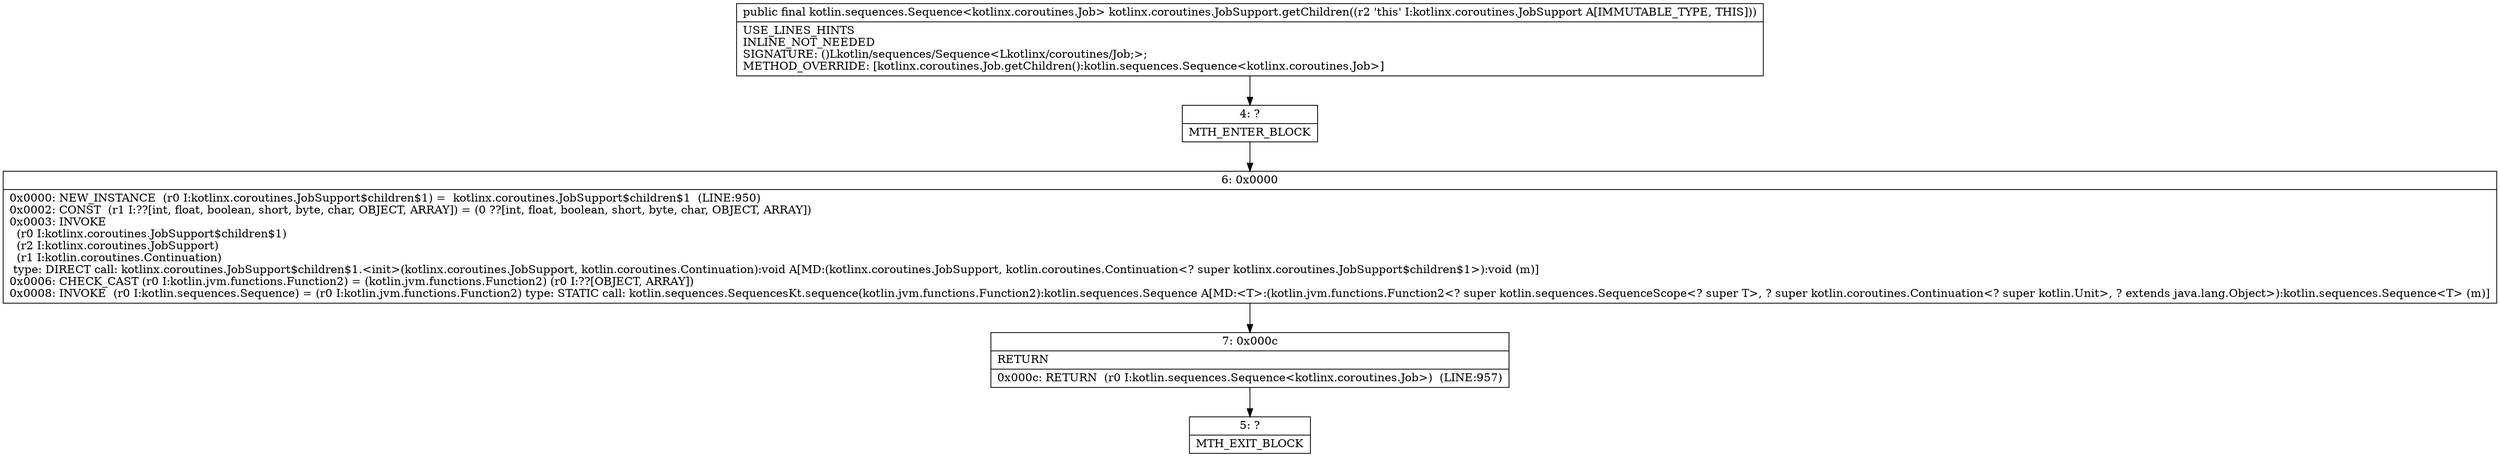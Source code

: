 digraph "CFG forkotlinx.coroutines.JobSupport.getChildren()Lkotlin\/sequences\/Sequence;" {
Node_4 [shape=record,label="{4\:\ ?|MTH_ENTER_BLOCK\l}"];
Node_6 [shape=record,label="{6\:\ 0x0000|0x0000: NEW_INSTANCE  (r0 I:kotlinx.coroutines.JobSupport$children$1) =  kotlinx.coroutines.JobSupport$children$1  (LINE:950)\l0x0002: CONST  (r1 I:??[int, float, boolean, short, byte, char, OBJECT, ARRAY]) = (0 ??[int, float, boolean, short, byte, char, OBJECT, ARRAY]) \l0x0003: INVOKE  \l  (r0 I:kotlinx.coroutines.JobSupport$children$1)\l  (r2 I:kotlinx.coroutines.JobSupport)\l  (r1 I:kotlin.coroutines.Continuation)\l type: DIRECT call: kotlinx.coroutines.JobSupport$children$1.\<init\>(kotlinx.coroutines.JobSupport, kotlin.coroutines.Continuation):void A[MD:(kotlinx.coroutines.JobSupport, kotlin.coroutines.Continuation\<? super kotlinx.coroutines.JobSupport$children$1\>):void (m)]\l0x0006: CHECK_CAST (r0 I:kotlin.jvm.functions.Function2) = (kotlin.jvm.functions.Function2) (r0 I:??[OBJECT, ARRAY]) \l0x0008: INVOKE  (r0 I:kotlin.sequences.Sequence) = (r0 I:kotlin.jvm.functions.Function2) type: STATIC call: kotlin.sequences.SequencesKt.sequence(kotlin.jvm.functions.Function2):kotlin.sequences.Sequence A[MD:\<T\>:(kotlin.jvm.functions.Function2\<? super kotlin.sequences.SequenceScope\<? super T\>, ? super kotlin.coroutines.Continuation\<? super kotlin.Unit\>, ? extends java.lang.Object\>):kotlin.sequences.Sequence\<T\> (m)]\l}"];
Node_7 [shape=record,label="{7\:\ 0x000c|RETURN\l|0x000c: RETURN  (r0 I:kotlin.sequences.Sequence\<kotlinx.coroutines.Job\>)  (LINE:957)\l}"];
Node_5 [shape=record,label="{5\:\ ?|MTH_EXIT_BLOCK\l}"];
MethodNode[shape=record,label="{public final kotlin.sequences.Sequence\<kotlinx.coroutines.Job\> kotlinx.coroutines.JobSupport.getChildren((r2 'this' I:kotlinx.coroutines.JobSupport A[IMMUTABLE_TYPE, THIS]))  | USE_LINES_HINTS\lINLINE_NOT_NEEDED\lSIGNATURE: ()Lkotlin\/sequences\/Sequence\<Lkotlinx\/coroutines\/Job;\>;\lMETHOD_OVERRIDE: [kotlinx.coroutines.Job.getChildren():kotlin.sequences.Sequence\<kotlinx.coroutines.Job\>]\l}"];
MethodNode -> Node_4;Node_4 -> Node_6;
Node_6 -> Node_7;
Node_7 -> Node_5;
}


